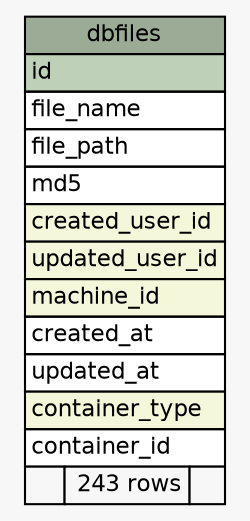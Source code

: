 // dot 2.30.1 on Mac OS X 10.7.5
// SchemaSpy rev 590
digraph "dbfiles" {
  graph [
    rankdir="RL"
    bgcolor="#f7f7f7"
    nodesep="0.18"
    ranksep="0.46"
    fontname="Helvetica"
    fontsize="11"
  ];
  node [
    fontname="Helvetica"
    fontsize="11"
    shape="plaintext"
  ];
  edge [
    arrowsize="0.8"
  ];
  "dbfiles" [
    label=<
    <TABLE BORDER="0" CELLBORDER="1" CELLSPACING="0" BGCOLOR="#ffffff">
      <TR><TD COLSPAN="3" BGCOLOR="#9bab96" ALIGN="CENTER">dbfiles</TD></TR>
      <TR><TD PORT="id" COLSPAN="3" BGCOLOR="#bed1b8" ALIGN="LEFT">id</TD></TR>
      <TR><TD PORT="file_name" COLSPAN="3" ALIGN="LEFT">file_name</TD></TR>
      <TR><TD PORT="file_path" COLSPAN="3" ALIGN="LEFT">file_path</TD></TR>
      <TR><TD PORT="md5" COLSPAN="3" ALIGN="LEFT">md5</TD></TR>
      <TR><TD PORT="created_user_id" COLSPAN="3" BGCOLOR="#f4f7da" ALIGN="LEFT">created_user_id</TD></TR>
      <TR><TD PORT="updated_user_id" COLSPAN="3" BGCOLOR="#f4f7da" ALIGN="LEFT">updated_user_id</TD></TR>
      <TR><TD PORT="machine_id" COLSPAN="3" BGCOLOR="#f4f7da" ALIGN="LEFT">machine_id</TD></TR>
      <TR><TD PORT="created_at" COLSPAN="3" ALIGN="LEFT">created_at</TD></TR>
      <TR><TD PORT="updated_at" COLSPAN="3" ALIGN="LEFT">updated_at</TD></TR>
      <TR><TD PORT="container_type" COLSPAN="3" BGCOLOR="#f4f7da" ALIGN="LEFT">container_type</TD></TR>
      <TR><TD PORT="container_id" COLSPAN="3" ALIGN="LEFT">container_id</TD></TR>
      <TR><TD ALIGN="LEFT" BGCOLOR="#f7f7f7">  </TD><TD ALIGN="RIGHT" BGCOLOR="#f7f7f7">243 rows</TD><TD ALIGN="RIGHT" BGCOLOR="#f7f7f7">  </TD></TR>
    </TABLE>>
    URL="tables/dbfiles.html"
    tooltip="dbfiles"
  ];
}
